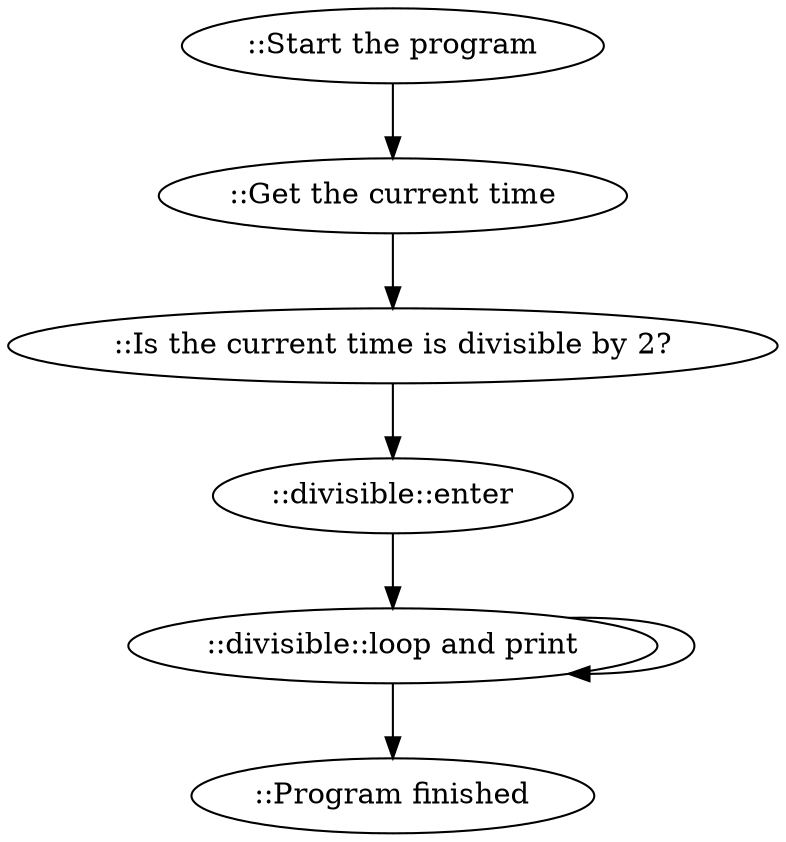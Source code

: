 digraph example1 {
    N93824992235972[label="::Get the current time"];
    N93824992236027[label="::divisible::enter"];
    N93824992236036[label="::divisible::loop and print"];
    N93824992236077[label="::Start the program"];
    N93824992236133[label="::Is the current time is divisible by 2?"];
    N93824992236172[label="::Program finished"];
    N93824992235972 -> N93824992236133[label=""];
    N93824992236027 -> N93824992236036[label=""];
    N93824992236036 -> N93824992236036[label=""];
    N93824992236036 -> N93824992236172[label=""];
    N93824992236077 -> N93824992235972[label=""];
    N93824992236133 -> N93824992236027[label=""];
}
